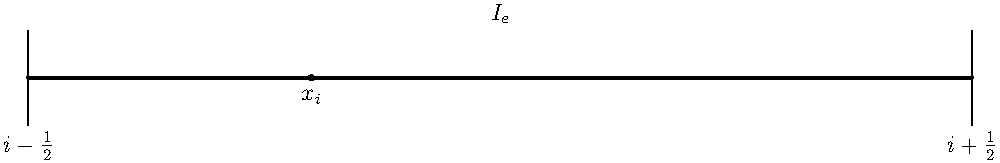 size(500,500);

real xmin = 0.0;
real xmax = 1.0;
real ymax = 0.05;
int nc = 1;    //number of cells
int nf = nc+1; //number of faces

pen thick = linewidth(1.5);
pen bface = linewidth(2.0);
draw((xmin,0)--(xmax,0), thick);

// Makes an 'almost equispaced' grid between two points a,b
// of size n
void make_grid(real a, real b, int n, bool to_label)
{
   real xmin = a , xmax = b;
   real dx = xmax-xmin;
   real x = xmin + 0.3*dx;
   dot(x);
   label("$x_{i}$", (x,-0.02)); // Put label slightly below
}

real xf = 0;
real dx=(xmax-xmin)/(nf-1);
pair[] zf = new pair[nf];
for(int i=0; i<nf; ++i){
   zf[i] = (xf,0);
   draw( (xf,-ymax)--(xf,+ymax) );
   int ndofs = 2;
   if (i<nf-1) // Not the last cell
   {
      if (i==0) // middle point
         make_grid(xf,xf+dx,ndofs, true);
      else
         make_grid(xf,xf+dx,ndofs, false);
   }
   xf = xf + dx;
}

// label("$\frac{1}{2}$", (xmin,-ymax), S);
// label("$M-\frac{1}{2}$", (xmax,-ymax), S);
//draw(Label("Boundary face", BeginPoint), (-0.2,-0.2)--(0.0,-0.05), Arrow);
//draw(Label("Boundary face", BeginPoint), (xmax+0.2,-0.2)--(xmax,-0.05), Arrow);

pair[] zc = new pair[nc];
for(int i=0; i<nc; ++i)
   zc[i] = 0.5*(zf[i] + zf[i+1]);

int j = 0; // Centre most cell
label("$i-\frac{1}{2}$", zc[j]+(-dx/2,-ymax), S);
label("$i+\frac{1}{2}$", zc[j]+(+dx/2,-ymax), S);
label("$I_e$", zc[j]+(0,ymax), N);
// draw(zc[j]+(-dx/2,+ymax)--zc[j]+(+dx/2,+ymax), Arrows );

